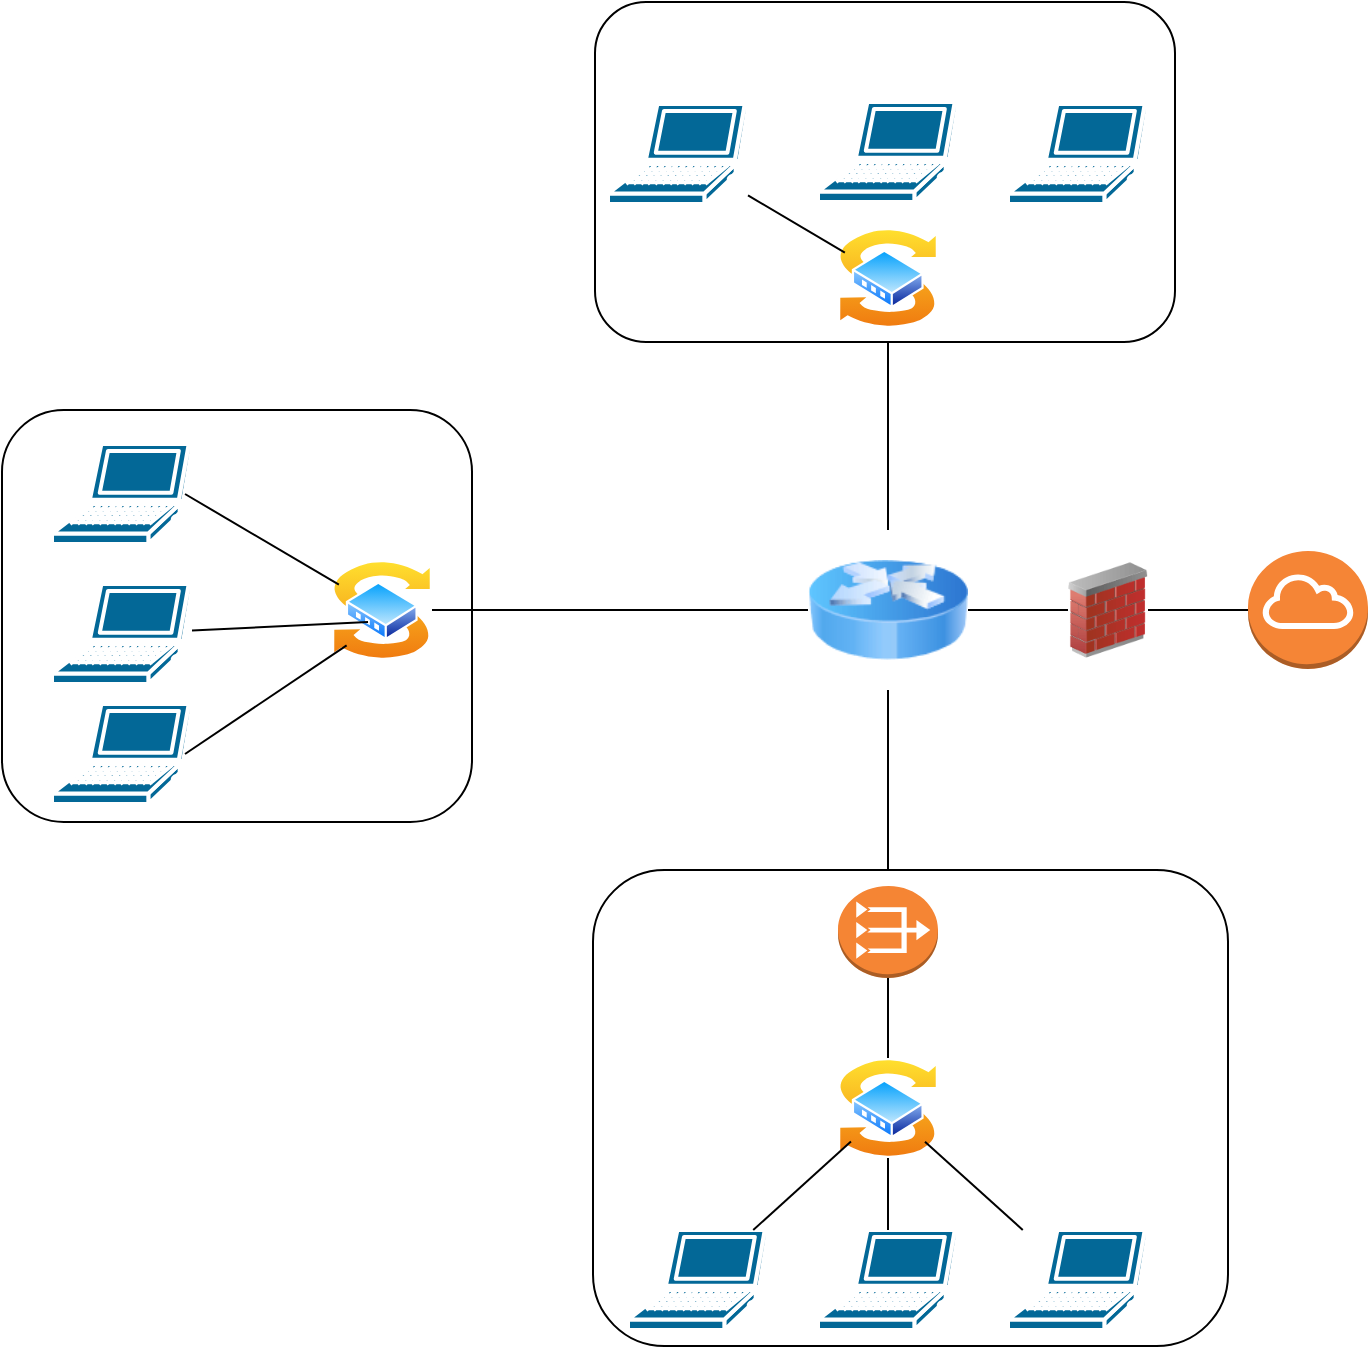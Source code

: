<mxfile version="21.1.7" type="github">
  <diagram name="Pagina-1" id="6JUquj071dppgk3kZcf5">
    <mxGraphModel dx="969" dy="551" grid="1" gridSize="10" guides="1" tooltips="1" connect="1" arrows="1" fold="1" page="1" pageScale="1" pageWidth="827" pageHeight="1169" math="0" shadow="0">
      <root>
        <mxCell id="0" />
        <mxCell id="1" parent="0" />
        <mxCell id="U18qOftS7bFx01JsZrya-43" value="" style="group;movable=0;resizable=0;rotatable=0;deletable=0;editable=0;locked=1;connectable=0;" vertex="1" connectable="0" parent="1">
          <mxGeometry x="27" y="214" width="235" height="206" as="geometry" />
        </mxCell>
        <mxCell id="U18qOftS7bFx01JsZrya-35" value="" style="rounded=1;whiteSpace=wrap;html=1;" vertex="1" parent="U18qOftS7bFx01JsZrya-43">
          <mxGeometry width="235" height="206" as="geometry" />
        </mxCell>
        <mxCell id="U18qOftS7bFx01JsZrya-42" value="" style="group" vertex="1" connectable="0" parent="U18qOftS7bFx01JsZrya-43">
          <mxGeometry x="25" y="17" width="190" height="180" as="geometry" />
        </mxCell>
        <mxCell id="U18qOftS7bFx01JsZrya-18" value="" style="shape=mxgraph.cisco.computers_and_peripherals.laptop;html=1;pointerEvents=1;dashed=0;fillColor=#036897;strokeColor=#ffffff;strokeWidth=2;verticalLabelPosition=bottom;verticalAlign=top;align=center;outlineConnect=0;" vertex="1" parent="U18qOftS7bFx01JsZrya-42">
          <mxGeometry width="70" height="50" as="geometry" />
        </mxCell>
        <mxCell id="U18qOftS7bFx01JsZrya-5" value="" style="image;aspect=fixed;perimeter=ellipsePerimeter;html=1;align=center;shadow=0;dashed=0;spacingTop=3;image=img/lib/active_directory/switch.svg;" vertex="1" parent="U18qOftS7bFx01JsZrya-42">
          <mxGeometry x="140" y="58" width="50" height="50" as="geometry" />
        </mxCell>
        <mxCell id="U18qOftS7bFx01JsZrya-13" value="" style="shape=mxgraph.cisco.computers_and_peripherals.laptop;html=1;pointerEvents=1;dashed=0;fillColor=#036897;strokeColor=#ffffff;strokeWidth=2;verticalLabelPosition=bottom;verticalAlign=top;align=center;outlineConnect=0;" vertex="1" parent="U18qOftS7bFx01JsZrya-42">
          <mxGeometry y="130" width="70" height="50" as="geometry" />
        </mxCell>
        <mxCell id="U18qOftS7bFx01JsZrya-14" value="" style="shape=mxgraph.cisco.computers_and_peripherals.laptop;html=1;pointerEvents=1;dashed=0;fillColor=#036897;strokeColor=#ffffff;strokeWidth=2;verticalLabelPosition=bottom;verticalAlign=top;align=center;outlineConnect=0;" vertex="1" parent="U18qOftS7bFx01JsZrya-42">
          <mxGeometry y="70" width="70" height="50" as="geometry" />
        </mxCell>
        <mxCell id="U18qOftS7bFx01JsZrya-27" value="" style="endArrow=none;html=1;rounded=0;exitX=0.95;exitY=0.5;exitDx=0;exitDy=0;exitPerimeter=0;entryX=0;entryY=1;entryDx=0;entryDy=0;" edge="1" parent="U18qOftS7bFx01JsZrya-42" source="U18qOftS7bFx01JsZrya-13" target="U18qOftS7bFx01JsZrya-5">
          <mxGeometry width="50" height="50" relative="1" as="geometry">
            <mxPoint x="370" y="361" as="sourcePoint" />
            <mxPoint x="420" y="311" as="targetPoint" />
          </mxGeometry>
        </mxCell>
        <mxCell id="U18qOftS7bFx01JsZrya-25" value="" style="endArrow=none;html=1;rounded=0;entryX=0.95;entryY=0.5;entryDx=0;entryDy=0;entryPerimeter=0;" edge="1" parent="U18qOftS7bFx01JsZrya-42" source="U18qOftS7bFx01JsZrya-5" target="U18qOftS7bFx01JsZrya-18">
          <mxGeometry width="50" height="50" relative="1" as="geometry">
            <mxPoint x="228" y="80" as="sourcePoint" />
            <mxPoint x="368" y="80" as="targetPoint" />
          </mxGeometry>
        </mxCell>
        <mxCell id="U18qOftS7bFx01JsZrya-1" value="" style="image;html=1;image=img/lib/clip_art/networking/Router_Icon_128x128.png" vertex="1" parent="1">
          <mxGeometry x="430" y="274" width="80" height="80" as="geometry" />
        </mxCell>
        <mxCell id="U18qOftS7bFx01JsZrya-8" value="" style="endArrow=none;html=1;rounded=0;entryX=0;entryY=0.5;entryDx=0;entryDy=0;" edge="1" parent="1" source="U18qOftS7bFx01JsZrya-5" target="U18qOftS7bFx01JsZrya-1">
          <mxGeometry width="50" height="50" relative="1" as="geometry">
            <mxPoint x="450" y="344" as="sourcePoint" />
            <mxPoint x="500" y="294" as="targetPoint" />
          </mxGeometry>
        </mxCell>
        <mxCell id="U18qOftS7bFx01JsZrya-9" value="" style="endArrow=none;html=1;rounded=0;" edge="1" parent="1" source="U18qOftS7bFx01JsZrya-1" target="U18qOftS7bFx01JsZrya-3">
          <mxGeometry width="50" height="50" relative="1" as="geometry">
            <mxPoint x="450" y="344" as="sourcePoint" />
            <mxPoint x="500" y="294" as="targetPoint" />
          </mxGeometry>
        </mxCell>
        <mxCell id="U18qOftS7bFx01JsZrya-12" value="" style="endArrow=none;html=1;rounded=0;" edge="1" parent="1" source="U18qOftS7bFx01JsZrya-39" target="U18qOftS7bFx01JsZrya-1">
          <mxGeometry width="50" height="50" relative="1" as="geometry">
            <mxPoint x="450" y="344" as="sourcePoint" />
            <mxPoint x="500" y="294" as="targetPoint" />
          </mxGeometry>
        </mxCell>
        <mxCell id="U18qOftS7bFx01JsZrya-23" value="" style="endArrow=none;html=1;rounded=0;" edge="1" parent="1" target="U18qOftS7bFx01JsZrya-22">
          <mxGeometry width="50" height="50" relative="1" as="geometry">
            <mxPoint x="470" y="146" as="sourcePoint" />
            <mxPoint x="410" y="117" as="targetPoint" />
          </mxGeometry>
        </mxCell>
        <mxCell id="U18qOftS7bFx01JsZrya-24" value="" style="endArrow=none;html=1;rounded=0;" edge="1" parent="1" target="U18qOftS7bFx01JsZrya-15">
          <mxGeometry width="50" height="50" relative="1" as="geometry">
            <mxPoint x="470" y="141" as="sourcePoint" />
            <mxPoint x="420" y="127" as="targetPoint" />
          </mxGeometry>
        </mxCell>
        <mxCell id="U18qOftS7bFx01JsZrya-26" value="" style="endArrow=none;html=1;rounded=0;" edge="1" parent="1" source="U18qOftS7bFx01JsZrya-14">
          <mxGeometry width="50" height="50" relative="1" as="geometry">
            <mxPoint x="370" y="361" as="sourcePoint" />
            <mxPoint x="210" y="320" as="targetPoint" />
          </mxGeometry>
        </mxCell>
        <mxCell id="U18qOftS7bFx01JsZrya-31" value="" style="outlineConnect=0;dashed=0;verticalLabelPosition=bottom;verticalAlign=top;align=center;html=1;shape=mxgraph.aws3.internet_gateway;fillColor=#F58536;gradientColor=none;" vertex="1" parent="1">
          <mxGeometry x="650" y="284.5" width="60" height="59" as="geometry" />
        </mxCell>
        <mxCell id="U18qOftS7bFx01JsZrya-32" value="" style="endArrow=none;html=1;rounded=0;" edge="1" parent="1" source="U18qOftS7bFx01JsZrya-6" target="U18qOftS7bFx01JsZrya-31">
          <mxGeometry width="50" height="50" relative="1" as="geometry">
            <mxPoint x="550" y="350" as="sourcePoint" />
            <mxPoint x="600" y="300" as="targetPoint" />
          </mxGeometry>
        </mxCell>
        <mxCell id="U18qOftS7bFx01JsZrya-34" value="" style="endArrow=none;html=1;rounded=0;" edge="1" parent="1" source="U18qOftS7bFx01JsZrya-1" target="U18qOftS7bFx01JsZrya-6">
          <mxGeometry width="50" height="50" relative="1" as="geometry">
            <mxPoint x="510" y="314" as="sourcePoint" />
            <mxPoint x="650" y="314" as="targetPoint" />
          </mxGeometry>
        </mxCell>
        <mxCell id="U18qOftS7bFx01JsZrya-6" value="" style="image;html=1;image=img/lib/clip_art/networking/Firewall_02_128x128.png" vertex="1" parent="1">
          <mxGeometry x="560" y="289" width="40" height="50" as="geometry" />
        </mxCell>
        <mxCell id="U18qOftS7bFx01JsZrya-41" value="" style="group" vertex="1" connectable="0" parent="1">
          <mxGeometry x="340" y="452" width="300" height="230" as="geometry" />
        </mxCell>
        <mxCell id="U18qOftS7bFx01JsZrya-36" value="" style="rounded=1;whiteSpace=wrap;html=1;" vertex="1" parent="U18qOftS7bFx01JsZrya-41">
          <mxGeometry x="-17.5" y="-8" width="317.5" height="238" as="geometry" />
        </mxCell>
        <mxCell id="U18qOftS7bFx01JsZrya-4" value="" style="image;aspect=fixed;perimeter=ellipsePerimeter;html=1;align=center;shadow=0;dashed=0;spacingTop=3;image=img/lib/active_directory/switch.svg;" vertex="1" parent="U18qOftS7bFx01JsZrya-41">
          <mxGeometry x="105" y="86" width="50" height="50" as="geometry" />
        </mxCell>
        <mxCell id="U18qOftS7bFx01JsZrya-37" value="" style="group" vertex="1" connectable="0" parent="U18qOftS7bFx01JsZrya-41">
          <mxGeometry y="172" width="260" height="50" as="geometry" />
        </mxCell>
        <mxCell id="U18qOftS7bFx01JsZrya-17" value="" style="shape=mxgraph.cisco.computers_and_peripherals.laptop;html=1;pointerEvents=1;dashed=0;fillColor=#036897;strokeColor=#ffffff;strokeWidth=2;verticalLabelPosition=bottom;verticalAlign=top;align=center;outlineConnect=0;" vertex="1" parent="U18qOftS7bFx01JsZrya-37">
          <mxGeometry x="190" width="70" height="50" as="geometry" />
        </mxCell>
        <mxCell id="U18qOftS7bFx01JsZrya-19" value="" style="shape=mxgraph.cisco.computers_and_peripherals.laptop;html=1;pointerEvents=1;dashed=0;fillColor=#036897;strokeColor=#ffffff;strokeWidth=2;verticalLabelPosition=bottom;verticalAlign=top;align=center;outlineConnect=0;" vertex="1" parent="U18qOftS7bFx01JsZrya-37">
          <mxGeometry width="70" height="50" as="geometry" />
        </mxCell>
        <mxCell id="U18qOftS7bFx01JsZrya-20" value="" style="shape=mxgraph.cisco.computers_and_peripherals.laptop;html=1;pointerEvents=1;dashed=0;fillColor=#036897;strokeColor=#ffffff;strokeWidth=2;verticalLabelPosition=bottom;verticalAlign=top;align=center;outlineConnect=0;" vertex="1" parent="U18qOftS7bFx01JsZrya-37">
          <mxGeometry x="95" width="70" height="50" as="geometry" />
        </mxCell>
        <mxCell id="U18qOftS7bFx01JsZrya-39" value="" style="outlineConnect=0;dashed=0;verticalLabelPosition=bottom;verticalAlign=top;align=center;html=1;shape=mxgraph.aws3.vpc_nat_gateway;fillColor=#F58534;gradientColor=none;" vertex="1" parent="U18qOftS7bFx01JsZrya-41">
          <mxGeometry x="105" width="50" height="46" as="geometry" />
        </mxCell>
        <mxCell id="U18qOftS7bFx01JsZrya-30" value="" style="endArrow=none;html=1;rounded=0;" edge="1" parent="U18qOftS7bFx01JsZrya-41" source="U18qOftS7bFx01JsZrya-4" target="U18qOftS7bFx01JsZrya-17">
          <mxGeometry width="50" height="50" relative="1" as="geometry">
            <mxPoint x="370" y="361" as="sourcePoint" />
            <mxPoint x="420" y="311" as="targetPoint" />
          </mxGeometry>
        </mxCell>
        <mxCell id="U18qOftS7bFx01JsZrya-28" value="" style="endArrow=none;html=1;rounded=0;" edge="1" parent="U18qOftS7bFx01JsZrya-41" source="U18qOftS7bFx01JsZrya-19" target="U18qOftS7bFx01JsZrya-4">
          <mxGeometry width="50" height="50" relative="1" as="geometry">
            <mxPoint x="370" y="361" as="sourcePoint" />
            <mxPoint x="420" y="311" as="targetPoint" />
          </mxGeometry>
        </mxCell>
        <mxCell id="U18qOftS7bFx01JsZrya-29" value="" style="endArrow=none;html=1;rounded=0;" edge="1" parent="U18qOftS7bFx01JsZrya-41" source="U18qOftS7bFx01JsZrya-20" target="U18qOftS7bFx01JsZrya-4">
          <mxGeometry width="50" height="50" relative="1" as="geometry">
            <mxPoint x="370" y="361" as="sourcePoint" />
            <mxPoint x="420" y="311" as="targetPoint" />
          </mxGeometry>
        </mxCell>
        <mxCell id="U18qOftS7bFx01JsZrya-38" value="" style="endArrow=none;html=1;rounded=0;" edge="1" parent="U18qOftS7bFx01JsZrya-41" source="U18qOftS7bFx01JsZrya-4" target="U18qOftS7bFx01JsZrya-39">
          <mxGeometry width="50" height="50" relative="1" as="geometry">
            <mxPoint x="470" y="490" as="sourcePoint" />
            <mxPoint x="470" y="354" as="targetPoint" />
          </mxGeometry>
        </mxCell>
        <mxCell id="U18qOftS7bFx01JsZrya-44" value="" style="group" vertex="1" connectable="0" parent="1">
          <mxGeometry x="293.5" y="10" width="346.5" height="170" as="geometry" />
        </mxCell>
        <mxCell id="U18qOftS7bFx01JsZrya-33" value="" style="rounded=1;whiteSpace=wrap;html=1;" vertex="1" parent="U18qOftS7bFx01JsZrya-44">
          <mxGeometry x="30" width="290" height="170" as="geometry" />
        </mxCell>
        <mxCell id="U18qOftS7bFx01JsZrya-3" value="" style="image;aspect=fixed;perimeter=ellipsePerimeter;html=1;align=center;shadow=0;dashed=0;spacingTop=3;image=img/lib/active_directory/switch.svg;" vertex="1" parent="U18qOftS7bFx01JsZrya-44">
          <mxGeometry x="151.5" y="113" width="50" height="50" as="geometry" />
        </mxCell>
        <mxCell id="U18qOftS7bFx01JsZrya-15" value="" style="shape=mxgraph.cisco.computers_and_peripherals.laptop;html=1;pointerEvents=1;dashed=0;fillColor=#036897;strokeColor=#ffffff;strokeWidth=2;verticalLabelPosition=bottom;verticalAlign=top;align=center;outlineConnect=0;" vertex="1" parent="U18qOftS7bFx01JsZrya-44">
          <mxGeometry x="236.5" y="51" width="70" height="50" as="geometry" />
        </mxCell>
        <mxCell id="U18qOftS7bFx01JsZrya-16" value="" style="shape=mxgraph.cisco.computers_and_peripherals.laptop;html=1;pointerEvents=1;dashed=0;fillColor=#036897;strokeColor=#ffffff;strokeWidth=2;verticalLabelPosition=bottom;verticalAlign=top;align=center;outlineConnect=0;movable=0;resizable=0;rotatable=0;deletable=0;editable=0;locked=1;connectable=0;" vertex="1" parent="U18qOftS7bFx01JsZrya-44">
          <mxGeometry x="36.5" y="51" width="70" height="50" as="geometry" />
        </mxCell>
        <mxCell id="U18qOftS7bFx01JsZrya-22" value="" style="shape=mxgraph.cisco.computers_and_peripherals.laptop;html=1;pointerEvents=1;dashed=0;fillColor=#036897;strokeColor=#ffffff;strokeWidth=2;verticalLabelPosition=bottom;verticalAlign=top;align=center;outlineConnect=0;" vertex="1" parent="U18qOftS7bFx01JsZrya-44">
          <mxGeometry x="141.5" y="50" width="70" height="50" as="geometry" />
        </mxCell>
        <mxCell id="U18qOftS7bFx01JsZrya-21" value="" style="endArrow=none;html=1;rounded=0;" edge="1" parent="U18qOftS7bFx01JsZrya-44" source="U18qOftS7bFx01JsZrya-3" target="U18qOftS7bFx01JsZrya-16">
          <mxGeometry width="50" height="50" relative="1" as="geometry">
            <mxPoint x="370" y="231" as="sourcePoint" />
            <mxPoint x="420" y="181" as="targetPoint" />
          </mxGeometry>
        </mxCell>
      </root>
    </mxGraphModel>
  </diagram>
</mxfile>
